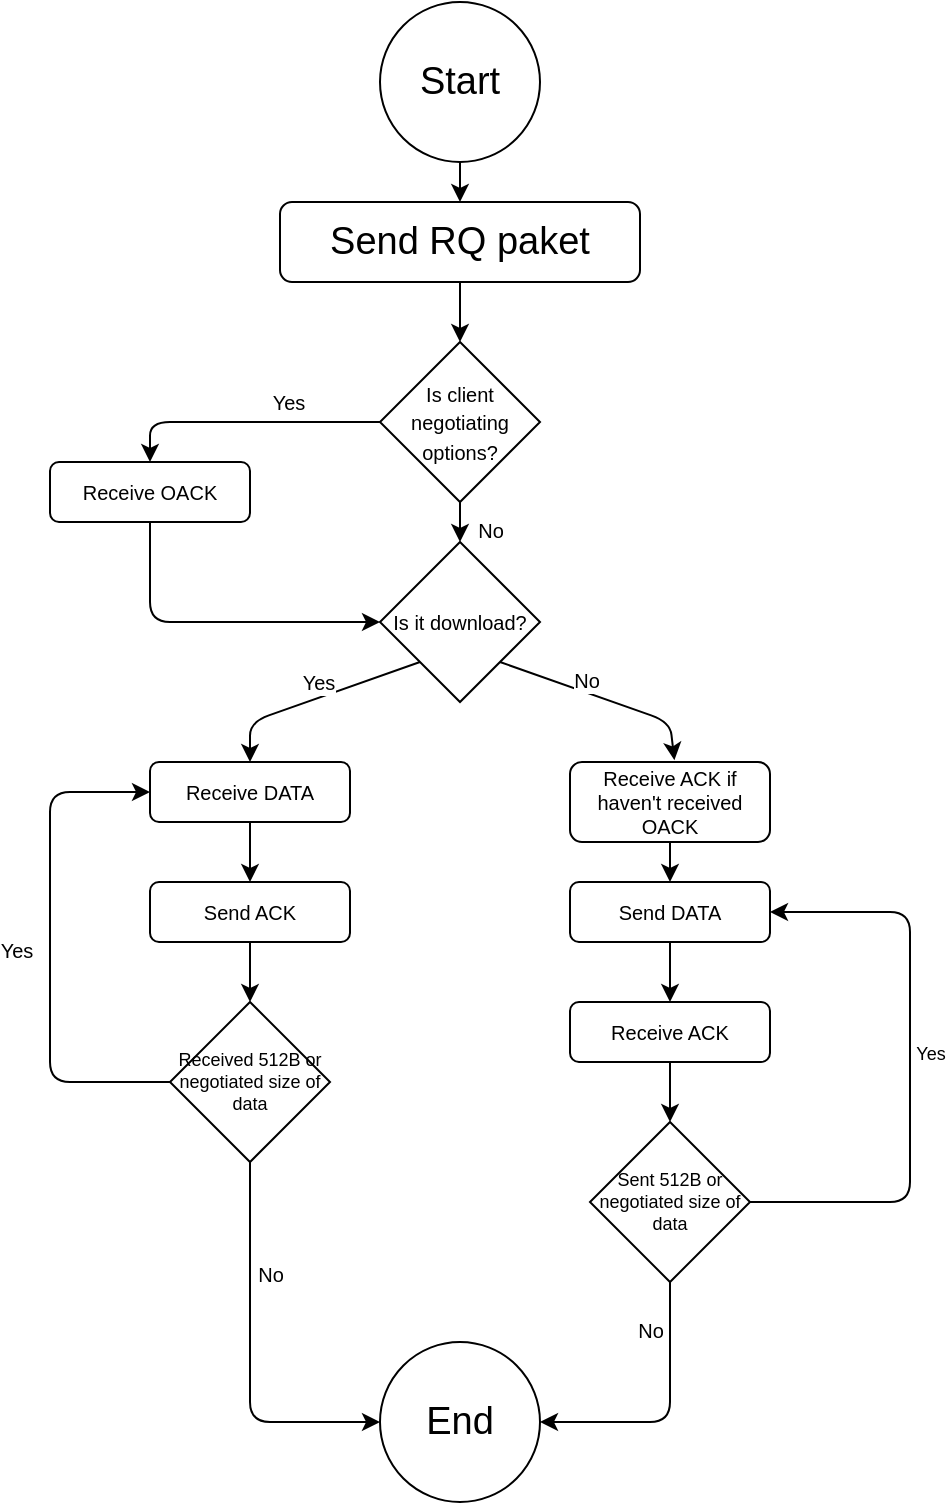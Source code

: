 <mxfile>
    <diagram id="HXrQsOUWXNvGHWW3d3E6" name="Page-1">
        <mxGraphModel dx="829" dy="427" grid="1" gridSize="10" guides="1" tooltips="1" connect="1" arrows="1" fold="1" page="1" pageScale="1" pageWidth="850" pageHeight="1100" math="0" shadow="0">
            <root>
                <mxCell id="0"/>
                <mxCell id="1" parent="0"/>
                <mxCell id="2" value="&lt;font style=&quot;font-size: 19px;&quot;&gt;Start&lt;/font&gt;" style="ellipse;whiteSpace=wrap;html=1;aspect=fixed;" parent="1" vertex="1">
                    <mxGeometry x="385" y="20" width="80" height="80" as="geometry"/>
                </mxCell>
                <mxCell id="3" value="Send RQ paket" style="rounded=1;whiteSpace=wrap;html=1;fontSize=19;" parent="1" vertex="1">
                    <mxGeometry x="335" y="120" width="180" height="40" as="geometry"/>
                </mxCell>
                <mxCell id="5" value="" style="endArrow=classic;html=1;exitX=0.5;exitY=1;exitDx=0;exitDy=0;entryX=0.5;entryY=0;entryDx=0;entryDy=0;" parent="1" source="2" target="3" edge="1">
                    <mxGeometry width="50" height="50" relative="1" as="geometry">
                        <mxPoint x="400" y="410" as="sourcePoint"/>
                        <mxPoint x="450" y="360" as="targetPoint"/>
                    </mxGeometry>
                </mxCell>
                <mxCell id="9" value="" style="endArrow=classic;html=1;exitX=0.5;exitY=1;exitDx=0;exitDy=0;entryX=0.5;entryY=0;entryDx=0;entryDy=0;" parent="1" source="3" target="11" edge="1">
                    <mxGeometry width="50" height="50" relative="1" as="geometry">
                        <mxPoint x="425" y="220" as="sourcePoint"/>
                        <mxPoint x="440" y="230" as="targetPoint"/>
                    </mxGeometry>
                </mxCell>
                <mxCell id="11" value="&lt;font style=&quot;font-size: 10px;&quot;&gt;Is client negotiating options?&lt;/font&gt;" style="rhombus;whiteSpace=wrap;html=1;" parent="1" vertex="1">
                    <mxGeometry x="385" y="190" width="80" height="80" as="geometry"/>
                </mxCell>
                <mxCell id="14" value="" style="endArrow=classic;html=1;fontSize=10;exitX=0;exitY=0.5;exitDx=0;exitDy=0;entryX=0.5;entryY=0;entryDx=0;entryDy=0;" parent="1" source="11" target="18" edge="1">
                    <mxGeometry width="50" height="50" relative="1" as="geometry">
                        <mxPoint x="410" y="300" as="sourcePoint"/>
                        <mxPoint x="320" y="280" as="targetPoint"/>
                        <Array as="points">
                            <mxPoint x="270" y="230"/>
                        </Array>
                    </mxGeometry>
                </mxCell>
                <mxCell id="15" value="Yes" style="edgeLabel;html=1;align=center;verticalAlign=middle;resizable=0;points=[];fontSize=10;" parent="14" vertex="1" connectable="0">
                    <mxGeometry x="-0.383" y="-2" relative="1" as="geometry">
                        <mxPoint x="-5" y="-8" as="offset"/>
                    </mxGeometry>
                </mxCell>
                <mxCell id="16" value="" style="endArrow=classic;html=1;fontSize=10;exitX=0.5;exitY=1;exitDx=0;exitDy=0;entryX=0.5;entryY=0;entryDx=0;entryDy=0;" parent="1" source="11" target="20" edge="1">
                    <mxGeometry width="50" height="50" relative="1" as="geometry">
                        <mxPoint x="395" y="290" as="sourcePoint"/>
                        <mxPoint x="425" y="300" as="targetPoint"/>
                        <Array as="points"/>
                    </mxGeometry>
                </mxCell>
                <mxCell id="17" value="No" style="edgeLabel;html=1;align=center;verticalAlign=middle;resizable=0;points=[];fontSize=10;" parent="16" vertex="1" connectable="0">
                    <mxGeometry x="-0.383" y="-2" relative="1" as="geometry">
                        <mxPoint x="17" y="8" as="offset"/>
                    </mxGeometry>
                </mxCell>
                <mxCell id="18" value="Receive OACK" style="rounded=1;whiteSpace=wrap;html=1;fontSize=10;" parent="1" vertex="1">
                    <mxGeometry x="220" y="250" width="100" height="30" as="geometry"/>
                </mxCell>
                <mxCell id="20" value="&lt;font style=&quot;font-size: 10px;&quot;&gt;Is it download?&lt;/font&gt;" style="rhombus;whiteSpace=wrap;html=1;" parent="1" vertex="1">
                    <mxGeometry x="385" y="290" width="80" height="80" as="geometry"/>
                </mxCell>
                <mxCell id="22" value="" style="endArrow=classic;html=1;fontSize=10;exitX=0;exitY=1;exitDx=0;exitDy=0;entryX=0.5;entryY=0;entryDx=0;entryDy=0;" parent="1" source="20" target="33" edge="1">
                    <mxGeometry width="50" height="50" relative="1" as="geometry">
                        <mxPoint x="395" y="290" as="sourcePoint"/>
                        <mxPoint x="325" y="450" as="targetPoint"/>
                        <Array as="points">
                            <mxPoint x="320" y="380"/>
                        </Array>
                    </mxGeometry>
                </mxCell>
                <mxCell id="23" value="Yes" style="edgeLabel;html=1;align=center;verticalAlign=middle;resizable=0;points=[];fontSize=10;" parent="22" vertex="1" connectable="0">
                    <mxGeometry x="-0.383" y="-2" relative="1" as="geometry">
                        <mxPoint x="-19" as="offset"/>
                    </mxGeometry>
                </mxCell>
                <mxCell id="24" value="" style="endArrow=classic;html=1;fontSize=10;exitX=1;exitY=1;exitDx=0;exitDy=0;entryX=0.522;entryY=-0.022;entryDx=0;entryDy=0;entryPerimeter=0;" parent="1" source="20" target="43" edge="1">
                    <mxGeometry width="50" height="50" relative="1" as="geometry">
                        <mxPoint x="415" y="410" as="sourcePoint"/>
                        <mxPoint x="480" y="440" as="targetPoint"/>
                        <Array as="points">
                            <mxPoint x="530" y="380"/>
                        </Array>
                    </mxGeometry>
                </mxCell>
                <mxCell id="25" value="No" style="edgeLabel;html=1;align=center;verticalAlign=middle;resizable=0;points=[];fontSize=10;" parent="24" vertex="1" connectable="0">
                    <mxGeometry x="-0.383" y="-2" relative="1" as="geometry">
                        <mxPoint x="12" y="-4" as="offset"/>
                    </mxGeometry>
                </mxCell>
                <mxCell id="30" value="" style="endArrow=classic;html=1;fontSize=10;exitX=0.5;exitY=1;exitDx=0;exitDy=0;entryX=0;entryY=0.5;entryDx=0;entryDy=0;" parent="1" source="18" target="20" edge="1">
                    <mxGeometry width="50" height="50" relative="1" as="geometry">
                        <mxPoint x="270" y="380" as="sourcePoint"/>
                        <mxPoint x="280" y="360" as="targetPoint"/>
                        <Array as="points">
                            <mxPoint x="270" y="330"/>
                        </Array>
                    </mxGeometry>
                </mxCell>
                <mxCell id="33" value="Receive DATA" style="rounded=1;whiteSpace=wrap;html=1;fontSize=10;" parent="1" vertex="1">
                    <mxGeometry x="270" y="400" width="100" height="30" as="geometry"/>
                </mxCell>
                <mxCell id="34" value="Send ACK" style="rounded=1;whiteSpace=wrap;html=1;fontSize=10;" parent="1" vertex="1">
                    <mxGeometry x="270" y="460" width="100" height="30" as="geometry"/>
                </mxCell>
                <mxCell id="35" value="" style="endArrow=classic;html=1;fontSize=9;entryX=0.5;entryY=0;entryDx=0;entryDy=0;exitX=0.5;exitY=1;exitDx=0;exitDy=0;" parent="1" source="33" target="34" edge="1">
                    <mxGeometry width="50" height="50" relative="1" as="geometry">
                        <mxPoint x="380" y="480" as="sourcePoint"/>
                        <mxPoint x="360" y="440" as="targetPoint"/>
                    </mxGeometry>
                </mxCell>
                <mxCell id="36" value="Received 512B or negotiated size of data" style="rhombus;whiteSpace=wrap;html=1;fontSize=9;" parent="1" vertex="1">
                    <mxGeometry x="280" y="520" width="80" height="80" as="geometry"/>
                </mxCell>
                <mxCell id="37" value="" style="endArrow=classic;html=1;fontSize=9;exitX=0.5;exitY=1;exitDx=0;exitDy=0;entryX=0.5;entryY=0;entryDx=0;entryDy=0;" parent="1" source="34" target="36" edge="1">
                    <mxGeometry width="50" height="50" relative="1" as="geometry">
                        <mxPoint x="330" y="490" as="sourcePoint"/>
                        <mxPoint x="370" y="550" as="targetPoint"/>
                    </mxGeometry>
                </mxCell>
                <mxCell id="38" value="" style="endArrow=classic;html=1;fontSize=10;exitX=0;exitY=0.5;exitDx=0;exitDy=0;entryX=0;entryY=0.5;entryDx=0;entryDy=0;" parent="1" source="36" target="33" edge="1">
                    <mxGeometry width="50" height="50" relative="1" as="geometry">
                        <mxPoint x="415" y="430" as="sourcePoint"/>
                        <mxPoint x="330" y="460" as="targetPoint"/>
                        <Array as="points">
                            <mxPoint x="220" y="560"/>
                            <mxPoint x="220" y="415"/>
                        </Array>
                    </mxGeometry>
                </mxCell>
                <mxCell id="39" value="Yes" style="edgeLabel;html=1;align=center;verticalAlign=middle;resizable=0;points=[];fontSize=10;" parent="38" vertex="1" connectable="0">
                    <mxGeometry x="-0.383" y="-2" relative="1" as="geometry">
                        <mxPoint x="-19" y="-48" as="offset"/>
                    </mxGeometry>
                </mxCell>
                <mxCell id="40" value="" style="endArrow=classic;html=1;fontSize=10;exitX=0.5;exitY=1;exitDx=0;exitDy=0;entryX=0;entryY=0.5;entryDx=0;entryDy=0;" parent="1" source="36" target="42" edge="1">
                    <mxGeometry width="50" height="50" relative="1" as="geometry">
                        <mxPoint x="455" y="430" as="sourcePoint"/>
                        <mxPoint x="320" y="730" as="targetPoint"/>
                        <Array as="points">
                            <mxPoint x="320" y="730"/>
                        </Array>
                    </mxGeometry>
                </mxCell>
                <mxCell id="41" value="No" style="edgeLabel;html=1;align=center;verticalAlign=middle;resizable=0;points=[];fontSize=10;" parent="40" vertex="1" connectable="0">
                    <mxGeometry x="-0.383" y="-2" relative="1" as="geometry">
                        <mxPoint x="12" y="-4" as="offset"/>
                    </mxGeometry>
                </mxCell>
                <mxCell id="42" value="&lt;font style=&quot;font-size: 19px;&quot;&gt;End&lt;/font&gt;" style="ellipse;whiteSpace=wrap;html=1;aspect=fixed;" parent="1" vertex="1">
                    <mxGeometry x="385" y="690" width="80" height="80" as="geometry"/>
                </mxCell>
                <mxCell id="43" value="Receive ACK if haven't received OACK" style="rounded=1;whiteSpace=wrap;html=1;fontSize=10;" parent="1" vertex="1">
                    <mxGeometry x="480" y="400" width="100" height="40" as="geometry"/>
                </mxCell>
                <mxCell id="44" value="Send DATA" style="rounded=1;whiteSpace=wrap;html=1;fontSize=10;" parent="1" vertex="1">
                    <mxGeometry x="480" y="460" width="100" height="30" as="geometry"/>
                </mxCell>
                <mxCell id="45" value="Receive ACK" style="rounded=1;whiteSpace=wrap;html=1;fontSize=10;" parent="1" vertex="1">
                    <mxGeometry x="480" y="520" width="100" height="30" as="geometry"/>
                </mxCell>
                <mxCell id="46" value="" style="endArrow=classic;html=1;fontSize=9;exitX=0.5;exitY=1;exitDx=0;exitDy=0;entryX=0.5;entryY=0;entryDx=0;entryDy=0;" parent="1" source="43" target="44" edge="1">
                    <mxGeometry width="50" height="50" relative="1" as="geometry">
                        <mxPoint x="540" y="540" as="sourcePoint"/>
                        <mxPoint x="590" y="490" as="targetPoint"/>
                    </mxGeometry>
                </mxCell>
                <mxCell id="47" value="" style="endArrow=classic;html=1;fontSize=9;exitX=0.5;exitY=1;exitDx=0;exitDy=0;entryX=0.5;entryY=0;entryDx=0;entryDy=0;" parent="1" source="44" target="45" edge="1">
                    <mxGeometry width="50" height="50" relative="1" as="geometry">
                        <mxPoint x="540" y="490" as="sourcePoint"/>
                        <mxPoint x="540" y="520" as="targetPoint"/>
                    </mxGeometry>
                </mxCell>
                <mxCell id="48" value="Sent 512B or negotiated size of data" style="rhombus;whiteSpace=wrap;html=1;fontSize=9;" parent="1" vertex="1">
                    <mxGeometry x="490" y="580" width="80" height="80" as="geometry"/>
                </mxCell>
                <mxCell id="49" value="" style="endArrow=classic;html=1;fontSize=9;exitX=0.5;exitY=1;exitDx=0;exitDy=0;entryX=0.5;entryY=0;entryDx=0;entryDy=0;" parent="1" source="45" target="48" edge="1">
                    <mxGeometry width="50" height="50" relative="1" as="geometry">
                        <mxPoint x="540" y="550" as="sourcePoint"/>
                        <mxPoint x="540" y="580" as="targetPoint"/>
                    </mxGeometry>
                </mxCell>
                <mxCell id="50" value="" style="endArrow=classic;html=1;fontSize=9;exitX=1;exitY=0.5;exitDx=0;exitDy=0;entryX=1;entryY=0.5;entryDx=0;entryDy=0;" parent="1" source="48" target="44" edge="1">
                    <mxGeometry width="50" height="50" relative="1" as="geometry">
                        <mxPoint x="540" y="610" as="sourcePoint"/>
                        <mxPoint x="540" y="630" as="targetPoint"/>
                        <Array as="points">
                            <mxPoint x="650" y="620"/>
                            <mxPoint x="650" y="475"/>
                        </Array>
                    </mxGeometry>
                </mxCell>
                <mxCell id="51" value="Yes" style="edgeLabel;html=1;align=center;verticalAlign=middle;resizable=0;points=[];fontSize=9;" parent="50" vertex="1" connectable="0">
                    <mxGeometry x="-0.029" relative="1" as="geometry">
                        <mxPoint x="10" y="-11" as="offset"/>
                    </mxGeometry>
                </mxCell>
                <mxCell id="52" value="" style="endArrow=classic;html=1;fontSize=10;exitX=0.5;exitY=1;exitDx=0;exitDy=0;entryX=1;entryY=0.5;entryDx=0;entryDy=0;" parent="1" source="48" target="42" edge="1">
                    <mxGeometry width="50" height="50" relative="1" as="geometry">
                        <mxPoint x="330" y="640.0" as="sourcePoint"/>
                        <mxPoint x="370" y="740" as="targetPoint"/>
                        <Array as="points">
                            <mxPoint x="530" y="730"/>
                        </Array>
                    </mxGeometry>
                </mxCell>
                <mxCell id="53" value="No" style="edgeLabel;html=1;align=center;verticalAlign=middle;resizable=0;points=[];fontSize=10;" parent="52" vertex="1" connectable="0">
                    <mxGeometry x="-0.383" y="-2" relative="1" as="geometry">
                        <mxPoint x="-8" y="-18" as="offset"/>
                    </mxGeometry>
                </mxCell>
            </root>
        </mxGraphModel>
    </diagram>
</mxfile>